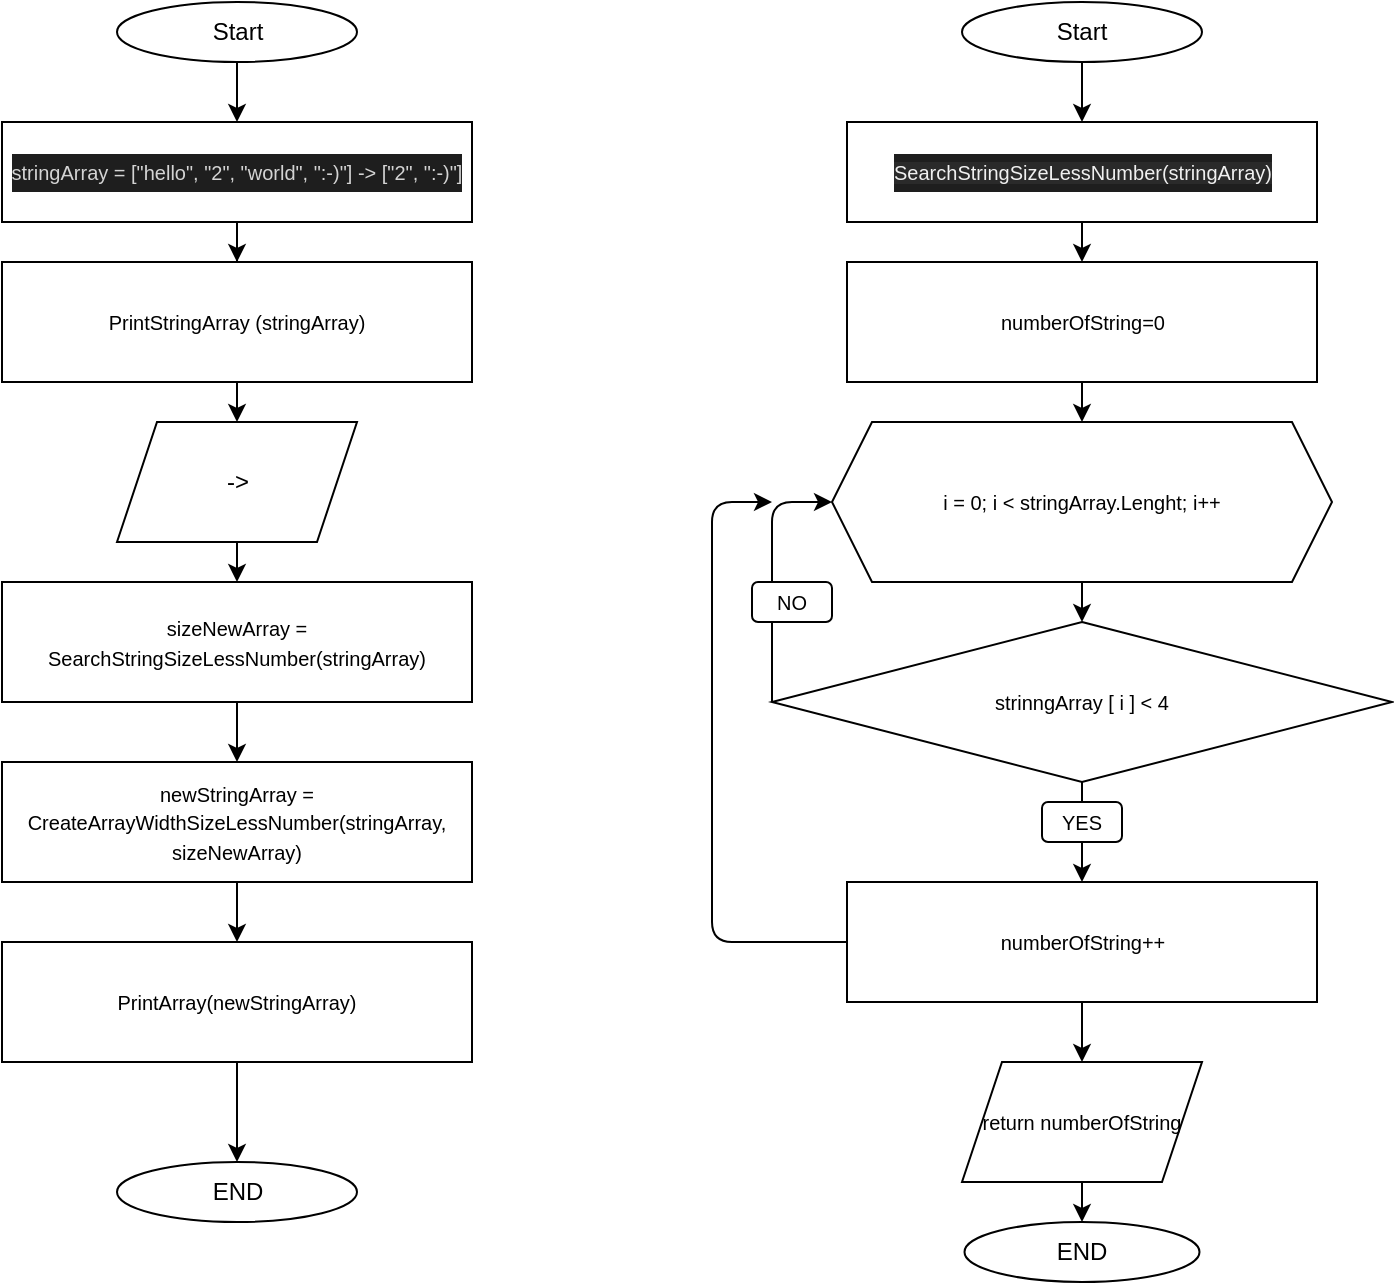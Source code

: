 <mxfile>
    <diagram id="Gq1zBMLreWU--mEMsTK0" name="Страница 1">
        <mxGraphModel dx="478" dy="430" grid="1" gridSize="10" guides="1" tooltips="1" connect="1" arrows="1" fold="1" page="1" pageScale="1" pageWidth="827" pageHeight="1169" math="0" shadow="0">
            <root>
                <mxCell id="0"/>
                <mxCell id="1" parent="0"/>
                <mxCell id="pwhHWoR0LX5bULGE1q8l-13" style="edgeStyle=none;html=1;exitX=0.5;exitY=1;exitDx=0;exitDy=0;entryX=0.5;entryY=0;entryDx=0;entryDy=0;fontFamily=Helvetica;fontSize=12;" edge="1" parent="1" source="2" target="pwhHWoR0LX5bULGE1q8l-2">
                    <mxGeometry relative="1" as="geometry"/>
                </mxCell>
                <mxCell id="2" value="Start" style="ellipse;whiteSpace=wrap;html=1;" vertex="1" parent="1">
                    <mxGeometry x="92.5" y="20" width="120" height="30" as="geometry"/>
                </mxCell>
                <mxCell id="pwhHWoR0LX5bULGE1q8l-14" style="edgeStyle=none;html=1;entryX=0.5;entryY=0;entryDx=0;entryDy=0;fontFamily=Helvetica;fontSize=12;" edge="1" parent="1" source="pwhHWoR0LX5bULGE1q8l-2" target="pwhHWoR0LX5bULGE1q8l-3">
                    <mxGeometry relative="1" as="geometry"/>
                </mxCell>
                <mxCell id="pwhHWoR0LX5bULGE1q8l-15" style="edgeStyle=none;html=1;fontFamily=Helvetica;fontSize=12;" edge="1" parent="1" source="pwhHWoR0LX5bULGE1q8l-2" target="pwhHWoR0LX5bULGE1q8l-4">
                    <mxGeometry relative="1" as="geometry"/>
                </mxCell>
                <mxCell id="pwhHWoR0LX5bULGE1q8l-2" value="&lt;div style=&quot;color: rgb(212 , 212 , 212) ; background-color: rgb(30 , 30 , 30) ; line-height: 19px&quot;&gt;&lt;font style=&quot;font-size: 10px&quot;&gt;stringArray = [&quot;hello&quot;, &quot;2&quot;, &quot;world&quot;, &quot;:-)&quot;] -&amp;gt; [&quot;2&quot;, &quot;:-)&quot;]&lt;/font&gt;&lt;/div&gt;" style="rounded=0;whiteSpace=wrap;html=1;align=center;fontSize=12;" vertex="1" parent="1">
                    <mxGeometry x="35" y="80" width="235" height="50" as="geometry"/>
                </mxCell>
                <mxCell id="pwhHWoR0LX5bULGE1q8l-3" value="&lt;font style=&quot;font-size: 10px&quot;&gt;PrintStringArray (stringArray)&lt;/font&gt;" style="rounded=0;whiteSpace=wrap;html=1;fontSize=12;" vertex="1" parent="1">
                    <mxGeometry x="35" y="150" width="235" height="60" as="geometry"/>
                </mxCell>
                <mxCell id="pwhHWoR0LX5bULGE1q8l-4" value="-&amp;gt;" style="shape=parallelogram;perimeter=parallelogramPerimeter;whiteSpace=wrap;html=1;fixedSize=1;fontSize=12;" vertex="1" parent="1">
                    <mxGeometry x="92.5" y="230" width="120" height="60" as="geometry"/>
                </mxCell>
                <mxCell id="pwhHWoR0LX5bULGE1q8l-24" value="" style="edgeStyle=none;html=1;fontFamily=Helvetica;fontSize=12;" edge="1" parent="1" source="pwhHWoR0LX5bULGE1q8l-5" target="pwhHWoR0LX5bULGE1q8l-6">
                    <mxGeometry relative="1" as="geometry"/>
                </mxCell>
                <mxCell id="pwhHWoR0LX5bULGE1q8l-5" value="&lt;p&gt;&lt;font style=&quot;font-size: 10px&quot;&gt;sizeNewArray = SearchStringSizeLessNumber(stringArray)&lt;/font&gt;&lt;/p&gt;" style="rounded=0;whiteSpace=wrap;html=1;fontSize=12;" vertex="1" parent="1">
                    <mxGeometry x="35" y="310" width="235" height="60" as="geometry"/>
                </mxCell>
                <mxCell id="pwhHWoR0LX5bULGE1q8l-21" value="" style="edgeStyle=none;html=1;fontFamily=Helvetica;fontSize=12;" edge="1" parent="1" target="pwhHWoR0LX5bULGE1q8l-5">
                    <mxGeometry relative="1" as="geometry">
                        <mxPoint x="153" y="370" as="sourcePoint"/>
                    </mxGeometry>
                </mxCell>
                <mxCell id="pwhHWoR0LX5bULGE1q8l-25" value="" style="edgeStyle=none;html=1;fontFamily=Helvetica;fontSize=12;" edge="1" parent="1" source="pwhHWoR0LX5bULGE1q8l-6" target="pwhHWoR0LX5bULGE1q8l-7">
                    <mxGeometry relative="1" as="geometry"/>
                </mxCell>
                <mxCell id="pwhHWoR0LX5bULGE1q8l-6" value="&lt;font style=&quot;font-size: 10px&quot;&gt;newStringArray =&lt;br&gt;CreateArrayWidthSizeLessNumber(stringArray, sizeNewArray)&lt;/font&gt;" style="rounded=0;whiteSpace=wrap;html=1;fontSize=12;" vertex="1" parent="1">
                    <mxGeometry x="35" y="400" width="235" height="60" as="geometry"/>
                </mxCell>
                <mxCell id="pwhHWoR0LX5bULGE1q8l-26" value="" style="edgeStyle=none;html=1;fontFamily=Helvetica;fontSize=12;" edge="1" parent="1" source="pwhHWoR0LX5bULGE1q8l-7" target="pwhHWoR0LX5bULGE1q8l-11">
                    <mxGeometry relative="1" as="geometry"/>
                </mxCell>
                <mxCell id="pwhHWoR0LX5bULGE1q8l-7" value="&lt;font style=&quot;font-size: 10px&quot;&gt;PrintArray(newStringArray)&lt;/font&gt;" style="rounded=0;whiteSpace=wrap;html=1;fontSize=12;" vertex="1" parent="1">
                    <mxGeometry x="35" y="490" width="235" height="60" as="geometry"/>
                </mxCell>
                <mxCell id="pwhHWoR0LX5bULGE1q8l-11" value="END" style="ellipse;whiteSpace=wrap;html=1;" vertex="1" parent="1">
                    <mxGeometry x="92.5" y="600" width="120" height="30" as="geometry"/>
                </mxCell>
                <mxCell id="pwhHWoR0LX5bULGE1q8l-19" value="" style="endArrow=classic;html=1;fontFamily=Helvetica;fontSize=12;exitX=0.5;exitY=1;exitDx=0;exitDy=0;entryX=0.5;entryY=0;entryDx=0;entryDy=0;" edge="1" parent="1" source="pwhHWoR0LX5bULGE1q8l-4" target="pwhHWoR0LX5bULGE1q8l-5">
                    <mxGeometry width="50" height="50" relative="1" as="geometry">
                        <mxPoint x="210" y="310" as="sourcePoint"/>
                        <mxPoint x="260" y="260" as="targetPoint"/>
                    </mxGeometry>
                </mxCell>
                <mxCell id="pwhHWoR0LX5bULGE1q8l-28" style="edgeStyle=none;html=1;exitX=0.5;exitY=1;exitDx=0;exitDy=0;entryX=0.5;entryY=0;entryDx=0;entryDy=0;fontFamily=Helvetica;fontSize=12;" edge="1" source="pwhHWoR0LX5bULGE1q8l-29" target="pwhHWoR0LX5bULGE1q8l-32" parent="1">
                    <mxGeometry relative="1" as="geometry"/>
                </mxCell>
                <mxCell id="pwhHWoR0LX5bULGE1q8l-29" value="Start" style="ellipse;whiteSpace=wrap;html=1;" vertex="1" parent="1">
                    <mxGeometry x="515" y="20" width="120" height="30" as="geometry"/>
                </mxCell>
                <mxCell id="pwhHWoR0LX5bULGE1q8l-30" style="edgeStyle=none;html=1;entryX=0.5;entryY=0;entryDx=0;entryDy=0;fontFamily=Helvetica;fontSize=12;" edge="1" source="pwhHWoR0LX5bULGE1q8l-32" target="pwhHWoR0LX5bULGE1q8l-33" parent="1">
                    <mxGeometry relative="1" as="geometry"/>
                </mxCell>
                <mxCell id="pwhHWoR0LX5bULGE1q8l-32" value="&lt;div style=&quot;color: rgb(212 , 212 , 212) ; background-color: rgb(30 , 30 , 30) ; line-height: 19px&quot;&gt;&lt;span style=&quot;color: rgb(240 , 240 , 240) ; font-size: 10px ; background-color: rgb(42 , 42 , 42)&quot;&gt;SearchStringSizeLessNumber(stringArray)&lt;/span&gt;&lt;br&gt;&lt;/div&gt;" style="rounded=0;whiteSpace=wrap;html=1;align=center;fontSize=12;" vertex="1" parent="1">
                    <mxGeometry x="457.5" y="80" width="235" height="50" as="geometry"/>
                </mxCell>
                <mxCell id="pwhHWoR0LX5bULGE1q8l-52" value="" style="edgeStyle=none;html=1;fontFamily=Helvetica;fontSize=10;" edge="1" parent="1" source="pwhHWoR0LX5bULGE1q8l-33" target="pwhHWoR0LX5bULGE1q8l-44">
                    <mxGeometry relative="1" as="geometry"/>
                </mxCell>
                <mxCell id="pwhHWoR0LX5bULGE1q8l-33" value="&lt;font style=&quot;font-size: 10px&quot;&gt;numberOfString=0&lt;/font&gt;" style="rounded=0;whiteSpace=wrap;html=1;fontSize=12;" vertex="1" parent="1">
                    <mxGeometry x="457.5" y="150" width="235" height="60" as="geometry"/>
                </mxCell>
                <mxCell id="pwhHWoR0LX5bULGE1q8l-37" value="" style="edgeStyle=none;html=1;fontFamily=Helvetica;fontSize=12;" edge="1" parent="1">
                    <mxGeometry relative="1" as="geometry">
                        <mxPoint x="558" y="370" as="sourcePoint"/>
                        <mxPoint x="558" y="370" as="targetPoint"/>
                    </mxGeometry>
                </mxCell>
                <mxCell id="pwhHWoR0LX5bULGE1q8l-42" value="END" style="ellipse;whiteSpace=wrap;html=1;" vertex="1" parent="1">
                    <mxGeometry x="516.25" y="630" width="117.5" height="30" as="geometry"/>
                </mxCell>
                <mxCell id="pwhHWoR0LX5bULGE1q8l-53" value="" style="edgeStyle=none;html=1;fontFamily=Helvetica;fontSize=10;" edge="1" parent="1" source="pwhHWoR0LX5bULGE1q8l-44" target="pwhHWoR0LX5bULGE1q8l-45">
                    <mxGeometry relative="1" as="geometry"/>
                </mxCell>
                <mxCell id="pwhHWoR0LX5bULGE1q8l-44" value="i = 0; i &amp;lt; stringArray.Lenght; i++" style="shape=hexagon;perimeter=hexagonPerimeter2;whiteSpace=wrap;html=1;fixedSize=1;fontFamily=Helvetica;fontSize=10;" vertex="1" parent="1">
                    <mxGeometry x="450" y="230" width="250" height="80" as="geometry"/>
                </mxCell>
                <mxCell id="pwhHWoR0LX5bULGE1q8l-45" value="strinngArray [ i ] &amp;lt; 4" style="rhombus;whiteSpace=wrap;html=1;fontFamily=Helvetica;fontSize=10;" vertex="1" parent="1">
                    <mxGeometry x="420" y="330" width="310" height="80" as="geometry"/>
                </mxCell>
                <mxCell id="pwhHWoR0LX5bULGE1q8l-58" value="" style="edgeStyle=none;html=1;fontFamily=Helvetica;fontSize=10;" edge="1" parent="1" source="pwhHWoR0LX5bULGE1q8l-46" target="pwhHWoR0LX5bULGE1q8l-47">
                    <mxGeometry relative="1" as="geometry"/>
                </mxCell>
                <mxCell id="pwhHWoR0LX5bULGE1q8l-46" value="&lt;font style=&quot;font-size: 10px&quot;&gt;numberOfString++&lt;/font&gt;" style="rounded=0;whiteSpace=wrap;html=1;fontSize=12;" vertex="1" parent="1">
                    <mxGeometry x="457.5" y="460" width="235" height="60" as="geometry"/>
                </mxCell>
                <mxCell id="pwhHWoR0LX5bULGE1q8l-69" value="" style="edgeStyle=none;html=1;fontFamily=Helvetica;fontSize=10;" edge="1" parent="1" source="pwhHWoR0LX5bULGE1q8l-47" target="pwhHWoR0LX5bULGE1q8l-42">
                    <mxGeometry relative="1" as="geometry"/>
                </mxCell>
                <mxCell id="pwhHWoR0LX5bULGE1q8l-47" value="return numberOfString" style="shape=parallelogram;perimeter=parallelogramPerimeter;whiteSpace=wrap;html=1;fixedSize=1;fontFamily=Helvetica;fontSize=10;" vertex="1" parent="1">
                    <mxGeometry x="515" y="550" width="120" height="60" as="geometry"/>
                </mxCell>
                <mxCell id="pwhHWoR0LX5bULGE1q8l-57" value="" style="endArrow=classic;html=1;fontFamily=Helvetica;fontSize=10;exitX=0.5;exitY=1;exitDx=0;exitDy=0;entryX=0.5;entryY=0;entryDx=0;entryDy=0;" edge="1" parent="1" source="pwhHWoR0LX5bULGE1q8l-45" target="pwhHWoR0LX5bULGE1q8l-46">
                    <mxGeometry width="50" height="50" relative="1" as="geometry">
                        <mxPoint x="600" y="430" as="sourcePoint"/>
                        <mxPoint x="650" y="380" as="targetPoint"/>
                    </mxGeometry>
                </mxCell>
                <mxCell id="pwhHWoR0LX5bULGE1q8l-59" value="YES" style="rounded=1;whiteSpace=wrap;html=1;fontFamily=Helvetica;fontSize=10;" vertex="1" parent="1">
                    <mxGeometry x="555" y="420" width="40" height="20" as="geometry"/>
                </mxCell>
                <mxCell id="pwhHWoR0LX5bULGE1q8l-61" value="" style="endArrow=classic;html=1;fontFamily=Helvetica;fontSize=10;entryX=0;entryY=0.5;entryDx=0;entryDy=0;exitX=0;exitY=0.5;exitDx=0;exitDy=0;" edge="1" parent="1" source="pwhHWoR0LX5bULGE1q8l-45" target="pwhHWoR0LX5bULGE1q8l-44">
                    <mxGeometry width="50" height="50" relative="1" as="geometry">
                        <mxPoint x="380" y="290" as="sourcePoint"/>
                        <mxPoint x="470" y="360" as="targetPoint"/>
                        <Array as="points">
                            <mxPoint x="420" y="270"/>
                        </Array>
                    </mxGeometry>
                </mxCell>
                <mxCell id="pwhHWoR0LX5bULGE1q8l-63" value="NO" style="rounded=1;whiteSpace=wrap;html=1;fontFamily=Helvetica;fontSize=10;" vertex="1" parent="1">
                    <mxGeometry x="410" y="310" width="40" height="20" as="geometry"/>
                </mxCell>
                <mxCell id="pwhHWoR0LX5bULGE1q8l-68" value="" style="endArrow=classic;html=1;fontFamily=Helvetica;fontSize=10;entryX=0;entryY=0.5;entryDx=0;entryDy=0;exitX=0;exitY=0.5;exitDx=0;exitDy=0;" edge="1" parent="1" source="pwhHWoR0LX5bULGE1q8l-46">
                    <mxGeometry width="50" height="50" relative="1" as="geometry">
                        <mxPoint x="390" y="490" as="sourcePoint"/>
                        <mxPoint x="420" y="270" as="targetPoint"/>
                        <Array as="points">
                            <mxPoint x="390" y="490"/>
                            <mxPoint x="390" y="270"/>
                        </Array>
                    </mxGeometry>
                </mxCell>
            </root>
        </mxGraphModel>
    </diagram>
    <diagram id="jynQ2OBLAScmR3E9pWvf" name="Страница 2">
        <mxGraphModel dx="478" dy="353" grid="1" gridSize="10" guides="1" tooltips="1" connect="1" arrows="1" fold="1" page="1" pageScale="1" pageWidth="827" pageHeight="1169" math="0" shadow="0">
            <root>
                <mxCell id="ENGfBziv7TYiPik8D8C7-0"/>
                <mxCell id="ENGfBziv7TYiPik8D8C7-1" parent="ENGfBziv7TYiPik8D8C7-0"/>
            </root>
        </mxGraphModel>
    </diagram>
</mxfile>